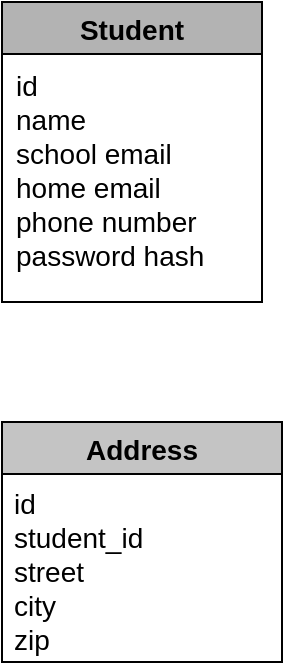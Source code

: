 <mxfile version="16.4.0" type="github">
  <diagram id="iYoqzr5WYE2hCEMeHDBI" name="Page-1">
    <mxGraphModel dx="1422" dy="832" grid="1" gridSize="10" guides="1" tooltips="1" connect="1" arrows="1" fold="1" page="1" pageScale="1" pageWidth="850" pageHeight="1100" math="0" shadow="0">
      <root>
        <mxCell id="0" />
        <mxCell id="1" parent="0" />
        <mxCell id="d-l_255NbzkC1FXPSZey-14" value="Student" style="swimlane;fontStyle=1;childLayout=stackLayout;horizontal=1;startSize=26;fillColor=#B3B3B3;horizontalStack=0;resizeParent=1;resizeParentMax=0;resizeLast=0;collapsible=1;marginBottom=0;labelBackgroundColor=none;fontSize=14;fontColor=default;" vertex="1" parent="1">
          <mxGeometry x="180" y="480" width="130" height="150" as="geometry" />
        </mxCell>
        <mxCell id="d-l_255NbzkC1FXPSZey-15" value="id&#xa;name&#xa;school email&#xa;home email&#xa;phone number&#xa;password hash" style="text;strokeColor=none;fillColor=none;align=left;verticalAlign=top;spacingLeft=4;spacingRight=4;overflow=hidden;rotatable=0;points=[[0,0.5],[1,0.5]];portConstraint=eastwest;labelBackgroundColor=none;fontSize=14;fontColor=default;spacing=3;" vertex="1" parent="d-l_255NbzkC1FXPSZey-14">
          <mxGeometry y="26" width="130" height="124" as="geometry" />
        </mxCell>
        <mxCell id="d-l_255NbzkC1FXPSZey-22" value="Address" style="swimlane;fontStyle=1;childLayout=stackLayout;horizontal=1;startSize=26;fillColor=#C4C4C4;horizontalStack=0;resizeParent=1;resizeParentMax=0;resizeLast=0;collapsible=1;marginBottom=0;labelBackgroundColor=none;fontSize=14;fontColor=default;" vertex="1" parent="1">
          <mxGeometry x="180" y="690" width="140" height="120" as="geometry" />
        </mxCell>
        <mxCell id="d-l_255NbzkC1FXPSZey-23" value="id&#xa;student_id&#xa;street&#xa;city&#xa;zip" style="text;strokeColor=none;fillColor=none;align=left;verticalAlign=top;spacingLeft=4;spacingRight=4;overflow=hidden;rotatable=0;points=[[0,0.5],[1,0.5]];portConstraint=eastwest;labelBackgroundColor=none;fontSize=14;fontColor=default;" vertex="1" parent="d-l_255NbzkC1FXPSZey-22">
          <mxGeometry y="26" width="140" height="94" as="geometry" />
        </mxCell>
      </root>
    </mxGraphModel>
  </diagram>
</mxfile>
